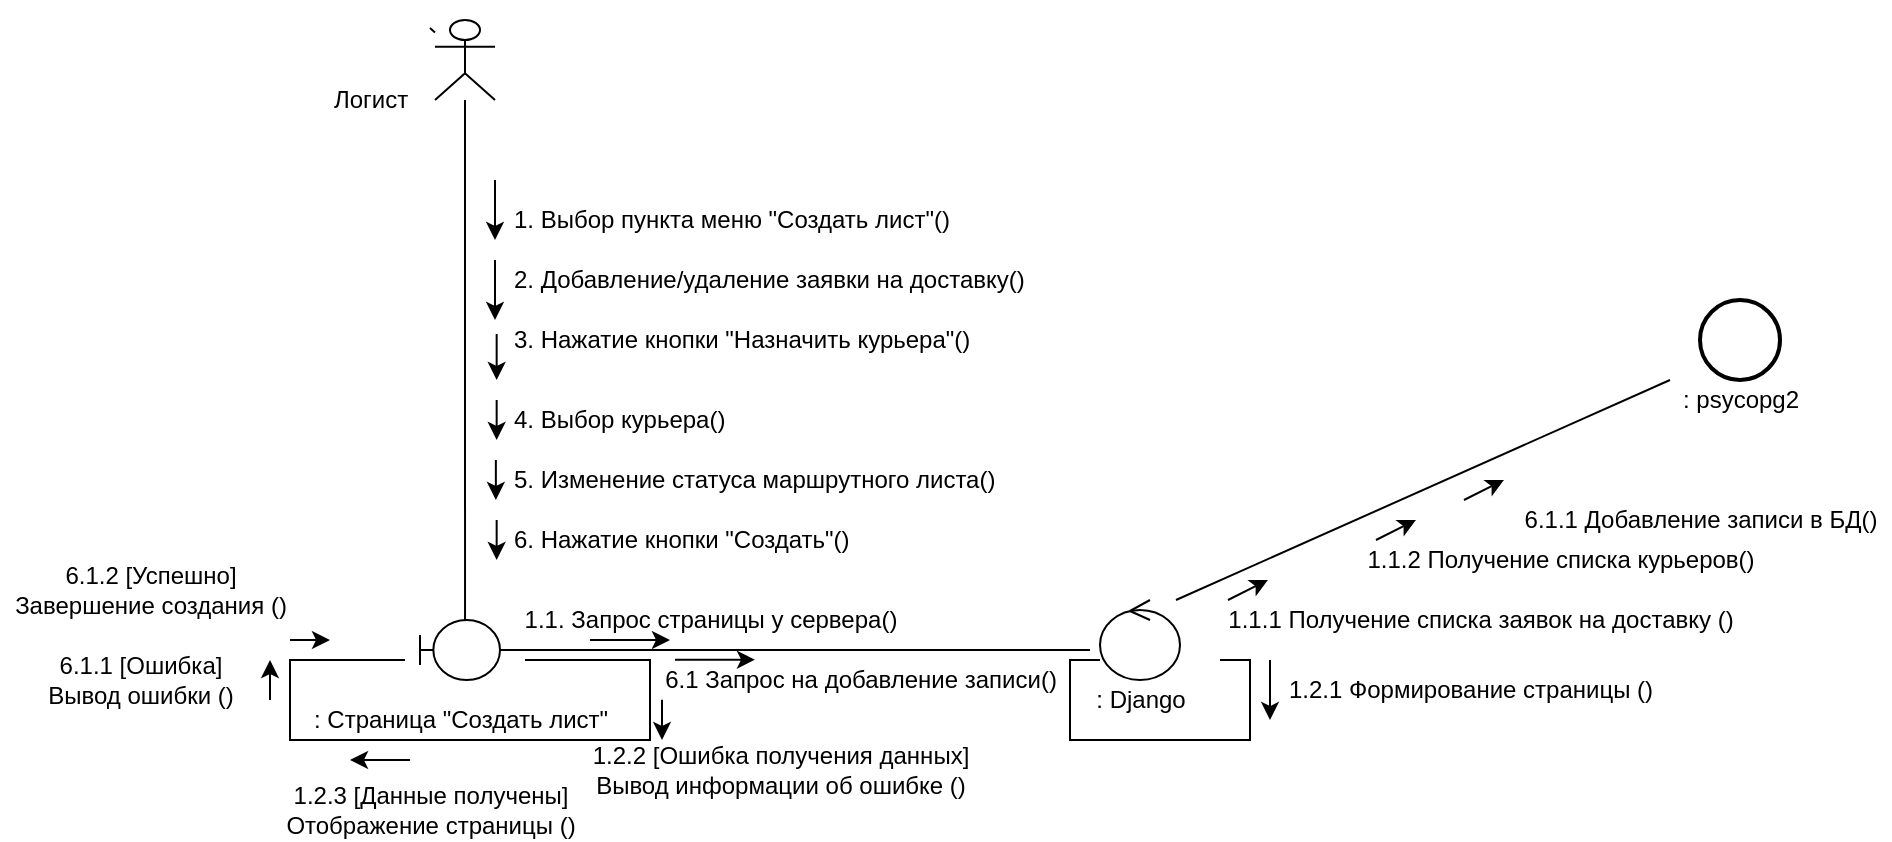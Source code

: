 <mxfile version="13.7.3" type="device" pages="2"><diagram id="EZYm0_BxsU39Xd-c3lcS" name="Просмотр статистики"><mxGraphModel dx="2862" dy="1582" grid="0" gridSize="10" guides="1" tooltips="1" connect="1" arrows="1" fold="1" page="0" pageScale="1" pageWidth="827" pageHeight="1169" math="0" shadow="0"><root><mxCell id="JUMKIgpFb1VX4dYCy38Y-0"/><mxCell id="JUMKIgpFb1VX4dYCy38Y-1" parent="JUMKIgpFb1VX4dYCy38Y-0"/><mxCell id="0zPf-Q8o9wJi6107ILeB-0" value="" style="group" parent="JUMKIgpFb1VX4dYCy38Y-1" vertex="1" connectable="0"><mxGeometry x="-490" y="290" width="155" height="60" as="geometry"/></mxCell><mxCell id="0zPf-Q8o9wJi6107ILeB-1" value="" style="shape=umlBoundary;whiteSpace=wrap;html=1;strokeWidth=1;" parent="0zPf-Q8o9wJi6107ILeB-0" vertex="1"><mxGeometry x="55" width="40" height="30" as="geometry"/></mxCell><mxCell id="0zPf-Q8o9wJi6107ILeB-2" value=": Страница &quot;Создать лист&quot;" style="text;html=1;align=center;verticalAlign=middle;resizable=0;points=[];autosize=1;" parent="0zPf-Q8o9wJi6107ILeB-0" vertex="1"><mxGeometry x="-5" y="40" width="160" height="20" as="geometry"/></mxCell><mxCell id="3cOwLgYvscwYuKz0dLd0-3" value="" style="endArrow=none;html=1;rounded=0;" parent="0zPf-Q8o9wJi6107ILeB-0" edge="1"><mxGeometry width="50" height="50" relative="1" as="geometry"><mxPoint x="107.5" y="20" as="sourcePoint"/><mxPoint x="47.5" y="20" as="targetPoint"/><Array as="points"><mxPoint x="170" y="20"/><mxPoint x="170" y="60"/><mxPoint x="87.5" y="60"/><mxPoint x="57.5" y="60"/><mxPoint x="-10" y="60"/><mxPoint x="-10" y="20"/></Array></mxGeometry></mxCell><mxCell id="0zPf-Q8o9wJi6107ILeB-3" value="" style="group;perimeterSpacing=0;" parent="JUMKIgpFb1VX4dYCy38Y-1" vertex="1" connectable="0"><mxGeometry x="-510" y="-20" width="100" height="60" as="geometry"/></mxCell><mxCell id="0zPf-Q8o9wJi6107ILeB-5" value="Логист" style="text;html=1;align=center;verticalAlign=middle;resizable=0;points=[];autosize=1;" parent="0zPf-Q8o9wJi6107ILeB-3" vertex="1"><mxGeometry x="25" y="40" width="50" height="20" as="geometry"/></mxCell><mxCell id="0zPf-Q8o9wJi6107ILeB-12" value="" style="group" parent="JUMKIgpFb1VX4dYCy38Y-1" vertex="1" connectable="0"><mxGeometry x="190" y="130" width="70" height="60" as="geometry"/></mxCell><mxCell id="0zPf-Q8o9wJi6107ILeB-13" value="" style="ellipse;whiteSpace=wrap;html=1;aspect=fixed;strokeWidth=2;" parent="0zPf-Q8o9wJi6107ILeB-12" vertex="1"><mxGeometry x="15" width="40" height="40" as="geometry"/></mxCell><mxCell id="0zPf-Q8o9wJi6107ILeB-14" value=": psycopg2" style="text;html=1;align=center;verticalAlign=middle;resizable=0;points=[];autosize=1;" parent="0zPf-Q8o9wJi6107ILeB-12" vertex="1"><mxGeometry y="40" width="70" height="20" as="geometry"/></mxCell><mxCell id="0zPf-Q8o9wJi6107ILeB-15" value="" style="endArrow=none;html=1;entryX=0.563;entryY=0;entryDx=0;entryDy=0;entryPerimeter=0;" parent="JUMKIgpFb1VX4dYCy38Y-1" source="0zPf-Q8o9wJi6107ILeB-4" target="0zPf-Q8o9wJi6107ILeB-1" edge="1"><mxGeometry width="50" height="50" relative="1" as="geometry"><mxPoint x="-430" y="-6" as="sourcePoint"/><mxPoint x="-150" y="-6" as="targetPoint"/></mxGeometry></mxCell><mxCell id="0zPf-Q8o9wJi6107ILeB-18" value="" style="endArrow=none;html=1;" parent="JUMKIgpFb1VX4dYCy38Y-1" edge="1"><mxGeometry width="50" height="50" relative="1" as="geometry"><mxPoint x="-57" y="280" as="sourcePoint"/><mxPoint x="190" y="170" as="targetPoint"/></mxGeometry></mxCell><mxCell id="0zPf-Q8o9wJi6107ILeB-21" value="1. Выбор пункта меню &quot;Создать лист&quot;()" style="text;html=1;align=left;verticalAlign=middle;resizable=0;points=[];autosize=1;" parent="JUMKIgpFb1VX4dYCy38Y-1" vertex="1"><mxGeometry x="-390" y="80" width="230" height="20" as="geometry"/></mxCell><mxCell id="RTxjpvbrwLEkOXmQ_XQo-1" value="" style="endArrow=classic;html=1;" parent="JUMKIgpFb1VX4dYCy38Y-1" edge="1"><mxGeometry width="50" height="50" relative="1" as="geometry"><mxPoint x="-31" y="280.0" as="sourcePoint"/><mxPoint x="-11" y="270" as="targetPoint"/></mxGeometry></mxCell><mxCell id="RTxjpvbrwLEkOXmQ_XQo-2" value="1.1.1 Получение списка заявок на доставку ()" style="text;html=1;align=center;verticalAlign=middle;resizable=0;points=[];autosize=1;" parent="JUMKIgpFb1VX4dYCy38Y-1" vertex="1"><mxGeometry x="-40" y="280" width="270" height="20" as="geometry"/></mxCell><mxCell id="gAyApZecRZTO88nEjd3R-0" value="1.2.2 [Ошибка получения данных] &lt;br&gt;Вывод информации об ошибке ()" style="text;html=1;align=center;verticalAlign=middle;resizable=0;points=[];autosize=1;" parent="JUMKIgpFb1VX4dYCy38Y-1" vertex="1"><mxGeometry x="-355" y="350" width="200" height="30" as="geometry"/></mxCell><mxCell id="gAyApZecRZTO88nEjd3R-1" value="" style="endArrow=classic;html=1;" parent="JUMKIgpFb1VX4dYCy38Y-1" edge="1"><mxGeometry width="50" height="50" relative="1" as="geometry"><mxPoint x="-314" y="329.9" as="sourcePoint"/><mxPoint x="-314" y="350" as="targetPoint"/></mxGeometry></mxCell><mxCell id="gAyApZecRZTO88nEjd3R-2" value="1.2.3 [Данные получены] &lt;br&gt;Отображение страницы ()" style="text;html=1;align=center;verticalAlign=middle;resizable=0;points=[];autosize=1;" parent="JUMKIgpFb1VX4dYCy38Y-1" vertex="1"><mxGeometry x="-510" y="370" width="160" height="30" as="geometry"/></mxCell><mxCell id="gAyApZecRZTO88nEjd3R-3" value="" style="endArrow=classic;html=1;" parent="JUMKIgpFb1VX4dYCy38Y-1" edge="1"><mxGeometry width="50" height="50" relative="1" as="geometry"><mxPoint x="-440" y="360" as="sourcePoint"/><mxPoint x="-470" y="360" as="targetPoint"/></mxGeometry></mxCell><mxCell id="CB8fvIQvTWrW4lcUdTAv-0" value="2. Добавление/удаление заявки на доставку()" style="text;html=1;align=left;verticalAlign=middle;resizable=0;points=[];autosize=1;" parent="JUMKIgpFb1VX4dYCy38Y-1" vertex="1"><mxGeometry x="-390" y="110" width="270" height="20" as="geometry"/></mxCell><mxCell id="CB8fvIQvTWrW4lcUdTAv-1" value="" style="endArrow=classic;html=1;" parent="JUMKIgpFb1VX4dYCy38Y-1" edge="1"><mxGeometry width="50" height="50" relative="1" as="geometry"><mxPoint x="-397.5" y="110" as="sourcePoint"/><mxPoint x="-397.5" y="140" as="targetPoint"/></mxGeometry></mxCell><mxCell id="CB8fvIQvTWrW4lcUdTAv-8" value="3. Нажатие кнопки &quot;Назначить курьера&quot;()" style="text;html=1;align=left;verticalAlign=middle;resizable=0;points=[];autosize=1;" parent="JUMKIgpFb1VX4dYCy38Y-1" vertex="1"><mxGeometry x="-390" y="140" width="240" height="20" as="geometry"/></mxCell><mxCell id="CB8fvIQvTWrW4lcUdTAv-9" value="" style="endArrow=classic;html=1;" parent="JUMKIgpFb1VX4dYCy38Y-1" edge="1"><mxGeometry width="50" height="50" relative="1" as="geometry"><mxPoint x="-396.67" y="147" as="sourcePoint"/><mxPoint x="-396.67" y="170" as="targetPoint"/></mxGeometry></mxCell><mxCell id="CB8fvIQvTWrW4lcUdTAv-10" value="4. Выбор курьера()" style="text;html=1;align=left;verticalAlign=middle;resizable=0;points=[];autosize=1;" parent="JUMKIgpFb1VX4dYCy38Y-1" vertex="1"><mxGeometry x="-390" y="180" width="120" height="20" as="geometry"/></mxCell><mxCell id="CB8fvIQvTWrW4lcUdTAv-11" value="" style="endArrow=classic;html=1;" parent="JUMKIgpFb1VX4dYCy38Y-1" edge="1"><mxGeometry width="50" height="50" relative="1" as="geometry"><mxPoint x="-396.67" y="180.0" as="sourcePoint"/><mxPoint x="-396.67" y="200" as="targetPoint"/></mxGeometry></mxCell><mxCell id="BJ72YnYbSqQfTZgsyjwz-0" value="" style="endArrow=classic;html=1;" parent="JUMKIgpFb1VX4dYCy38Y-1" edge="1"><mxGeometry width="50" height="50" relative="1" as="geometry"><mxPoint x="43" y="250" as="sourcePoint"/><mxPoint x="63" y="240" as="targetPoint"/></mxGeometry></mxCell><mxCell id="BJ72YnYbSqQfTZgsyjwz-1" value="1.1.2 Получение списка курьеров()" style="text;html=1;align=center;verticalAlign=middle;resizable=0;points=[];autosize=1;" parent="JUMKIgpFb1VX4dYCy38Y-1" vertex="1"><mxGeometry x="30" y="250" width="210" height="20" as="geometry"/></mxCell><mxCell id="qpiDzk1lyZIlTjxLSH8o-1" value="5. Изменение статуса маршрутного листа()" style="text;html=1;align=left;verticalAlign=middle;resizable=0;points=[];autosize=1;" parent="JUMKIgpFb1VX4dYCy38Y-1" vertex="1"><mxGeometry x="-390" y="210" width="260" height="20" as="geometry"/></mxCell><mxCell id="qpiDzk1lyZIlTjxLSH8o-2" value="6. Нажатие кнопки&amp;nbsp;&quot;Создать&quot;()" style="text;html=1;align=left;verticalAlign=middle;resizable=0;points=[];autosize=1;" parent="JUMKIgpFb1VX4dYCy38Y-1" vertex="1"><mxGeometry x="-390" y="240" width="180" height="20" as="geometry"/></mxCell><mxCell id="qpiDzk1lyZIlTjxLSH8o-4" value="" style="endArrow=classic;html=1;" parent="JUMKIgpFb1VX4dYCy38Y-1" edge="1"><mxGeometry width="50" height="50" relative="1" as="geometry"><mxPoint x="87" y="230" as="sourcePoint"/><mxPoint x="107" y="220" as="targetPoint"/></mxGeometry></mxCell><mxCell id="3cOwLgYvscwYuKz0dLd0-0" value="" style="group" parent="JUMKIgpFb1VX4dYCy38Y-1" vertex="1" connectable="0"><mxGeometry x="-100" y="280" width="55" height="60" as="geometry"/></mxCell><mxCell id="3cOwLgYvscwYuKz0dLd0-1" value="" style="ellipse;shape=umlControl;whiteSpace=wrap;html=1;strokeWidth=1;" parent="3cOwLgYvscwYuKz0dLd0-0" vertex="1"><mxGeometry x="5" width="40" height="40" as="geometry"/></mxCell><mxCell id="3cOwLgYvscwYuKz0dLd0-2" value=": Django" style="text;html=1;align=center;verticalAlign=middle;resizable=0;points=[];autosize=1;" parent="3cOwLgYvscwYuKz0dLd0-0" vertex="1"><mxGeometry x="-5" y="40" width="60" height="20" as="geometry"/></mxCell><mxCell id="3cOwLgYvscwYuKz0dLd0-4" value="" style="endArrow=classic;html=1;" parent="JUMKIgpFb1VX4dYCy38Y-1" edge="1"><mxGeometry width="50" height="50" relative="1" as="geometry"><mxPoint x="-350" y="300" as="sourcePoint"/><mxPoint x="-310" y="300" as="targetPoint"/></mxGeometry></mxCell><mxCell id="3cOwLgYvscwYuKz0dLd0-5" value="6.1.1 Добавление записи в БД()" style="text;html=1;align=center;verticalAlign=middle;resizable=0;points=[];autosize=1;" parent="JUMKIgpFb1VX4dYCy38Y-1" vertex="1"><mxGeometry x="110" y="230" width="190" height="20" as="geometry"/></mxCell><mxCell id="3cOwLgYvscwYuKz0dLd0-6" value="" style="endArrow=classic;html=1;" parent="JUMKIgpFb1VX4dYCy38Y-1" edge="1"><mxGeometry width="50" height="50" relative="1" as="geometry"><mxPoint x="-397.07" y="210" as="sourcePoint"/><mxPoint x="-397.07" y="230" as="targetPoint"/></mxGeometry></mxCell><mxCell id="3cOwLgYvscwYuKz0dLd0-7" value="" style="endArrow=classic;html=1;" parent="JUMKIgpFb1VX4dYCy38Y-1" edge="1"><mxGeometry width="50" height="50" relative="1" as="geometry"><mxPoint x="-396.67" y="240" as="sourcePoint"/><mxPoint x="-396.67" y="260" as="targetPoint"/></mxGeometry></mxCell><mxCell id="0zPf-Q8o9wJi6107ILeB-4" value="" style="shape=umlActor;verticalLabelPosition=bottom;verticalAlign=top;html=1;outlineConnect=0;" parent="JUMKIgpFb1VX4dYCy38Y-1" vertex="1"><mxGeometry x="-427.5" y="-10" width="30" height="40" as="geometry"/></mxCell><mxCell id="HagFOE248XmV4XErYOGX-0" value="" style="endArrow=none;html=1;" parent="JUMKIgpFb1VX4dYCy38Y-1" target="0zPf-Q8o9wJi6107ILeB-4" edge="1"><mxGeometry width="50" height="50" relative="1" as="geometry"><mxPoint x="-430" y="-6" as="sourcePoint"/><mxPoint x="-150" y="-6" as="targetPoint"/></mxGeometry></mxCell><mxCell id="HagFOE248XmV4XErYOGX-1" value="" style="endArrow=classic;html=1;" parent="JUMKIgpFb1VX4dYCy38Y-1" edge="1"><mxGeometry width="50" height="50" relative="1" as="geometry"><mxPoint x="-397.5" y="70" as="sourcePoint"/><mxPoint x="-397.5" y="100" as="targetPoint"/></mxGeometry></mxCell><mxCell id="HagFOE248XmV4XErYOGX-2" style="edgeStyle=orthogonalEdgeStyle;rounded=0;orthogonalLoop=1;jettySize=auto;html=1;endArrow=none;endFill=0;" parent="JUMKIgpFb1VX4dYCy38Y-1" source="0zPf-Q8o9wJi6107ILeB-1" edge="1"><mxGeometry relative="1" as="geometry"><mxPoint x="-100" y="305" as="targetPoint"/></mxGeometry></mxCell><mxCell id="HagFOE248XmV4XErYOGX-3" value="1.1. Запрос страницы у сервера()" style="text;html=1;align=center;verticalAlign=middle;resizable=0;points=[];autosize=1;" parent="JUMKIgpFb1VX4dYCy38Y-1" vertex="1"><mxGeometry x="-390" y="280" width="200" height="20" as="geometry"/></mxCell><mxCell id="HagFOE248XmV4XErYOGX-6" value="6.1 Запрос на добавление записи()" style="text;html=1;align=center;verticalAlign=middle;resizable=0;points=[];autosize=1;" parent="JUMKIgpFb1VX4dYCy38Y-1" vertex="1"><mxGeometry x="-320" y="310" width="210" height="20" as="geometry"/></mxCell><mxCell id="HagFOE248XmV4XErYOGX-7" value="" style="endArrow=classic;html=1;" parent="JUMKIgpFb1VX4dYCy38Y-1" edge="1"><mxGeometry width="50" height="50" relative="1" as="geometry"><mxPoint x="-307.5" y="309.83" as="sourcePoint"/><mxPoint x="-267.5" y="309.83" as="targetPoint"/></mxGeometry></mxCell><mxCell id="yhTw3HMrIsR-asSsiqFa-0" value="" style="endArrow=classic;html=1;" parent="JUMKIgpFb1VX4dYCy38Y-1" edge="1"><mxGeometry width="50" height="50" relative="1" as="geometry"><mxPoint x="-500" y="300" as="sourcePoint"/><mxPoint x="-480" y="300" as="targetPoint"/></mxGeometry></mxCell><mxCell id="XlASXdRqv7tQS8LmAh_a-0" value="6.1.2 [Успешно] &lt;br&gt;Завершение создания ()" style="text;html=1;align=center;verticalAlign=middle;resizable=0;points=[];autosize=1;" parent="JUMKIgpFb1VX4dYCy38Y-1" vertex="1"><mxGeometry x="-645" y="260" width="150" height="30" as="geometry"/></mxCell><mxCell id="XlASXdRqv7tQS8LmAh_a-1" value="6.1.1 [Ошибка] &lt;br&gt;Вывод ошибки ()" style="text;html=1;align=center;verticalAlign=middle;resizable=0;points=[];autosize=1;" parent="JUMKIgpFb1VX4dYCy38Y-1" vertex="1"><mxGeometry x="-630" y="305" width="110" height="30" as="geometry"/></mxCell><mxCell id="XlASXdRqv7tQS8LmAh_a-2" value="" style="endArrow=classic;html=1;" parent="JUMKIgpFb1VX4dYCy38Y-1" edge="1"><mxGeometry width="50" height="50" relative="1" as="geometry"><mxPoint x="-510" y="330" as="sourcePoint"/><mxPoint x="-510" y="310" as="targetPoint"/></mxGeometry></mxCell><mxCell id="d6Ilr9ynrTzI8XatEU6W-0" value="" style="endArrow=classic;html=1;" parent="JUMKIgpFb1VX4dYCy38Y-1" edge="1"><mxGeometry width="50" height="50" relative="1" as="geometry"><mxPoint x="-10" y="310" as="sourcePoint"/><mxPoint x="-10" y="340" as="targetPoint"/></mxGeometry></mxCell><mxCell id="0Mnh5uWZaUjAldK79l2p-0" value="" style="endArrow=none;html=1;rounded=0;" parent="JUMKIgpFb1VX4dYCy38Y-1" edge="1"><mxGeometry width="50" height="50" relative="1" as="geometry"><mxPoint x="-35" y="310.0" as="sourcePoint"/><mxPoint x="-95" y="310.0" as="targetPoint"/><Array as="points"><mxPoint x="-20" y="310"/><mxPoint x="-20" y="350"/><mxPoint x="-40" y="350"/><mxPoint x="-55" y="350"/><mxPoint x="-85" y="350"/><mxPoint x="-110" y="350"/><mxPoint x="-110" y="310"/></Array></mxGeometry></mxCell><mxCell id="0Mnh5uWZaUjAldK79l2p-1" value="1.2.1 Формирование страницы ()" style="text;html=1;align=center;verticalAlign=middle;resizable=0;points=[];autosize=1;" parent="JUMKIgpFb1VX4dYCy38Y-1" vertex="1"><mxGeometry x="-10" y="315" width="200" height="20" as="geometry"/></mxCell></root></mxGraphModel></diagram><diagram id="f9VZd1Za5MbnEgQle8x6" name="Регистрация"><mxGraphModel dx="2862" dy="1582" grid="0" gridSize="10" guides="1" tooltips="1" connect="1" arrows="1" fold="1" page="0" pageScale="1" pageWidth="827" pageHeight="1169" math="0" shadow="0"><root><mxCell id="KnuLP14ZDypgVbHklZB_-0"/><mxCell id="KnuLP14ZDypgVbHklZB_-1" parent="KnuLP14ZDypgVbHklZB_-0"/><mxCell id="F5zzAJVbyebHgxS0L2Ic-47" value="" style="group" parent="KnuLP14ZDypgVbHklZB_-1" vertex="1" connectable="0"><mxGeometry x="-480" y="300" width="155" height="60" as="geometry"/></mxCell><mxCell id="F5zzAJVbyebHgxS0L2Ic-48" value="" style="shape=umlBoundary;whiteSpace=wrap;html=1;strokeWidth=1;" parent="F5zzAJVbyebHgxS0L2Ic-47" vertex="1"><mxGeometry x="55" width="40" height="30" as="geometry"/></mxCell><mxCell id="F5zzAJVbyebHgxS0L2Ic-49" value=": Страница &quot;Создать лист&quot;" style="text;html=1;align=center;verticalAlign=middle;resizable=0;points=[];autosize=1;" parent="F5zzAJVbyebHgxS0L2Ic-47" vertex="1"><mxGeometry x="-5" y="40" width="160" height="20" as="geometry"/></mxCell><mxCell id="F5zzAJVbyebHgxS0L2Ic-50" value="" style="endArrow=none;html=1;rounded=0;" parent="F5zzAJVbyebHgxS0L2Ic-47" edge="1"><mxGeometry width="50" height="50" relative="1" as="geometry"><mxPoint x="107.5" y="20" as="sourcePoint"/><mxPoint x="47.5" y="20" as="targetPoint"/><Array as="points"><mxPoint x="170" y="20"/><mxPoint x="170" y="60"/><mxPoint x="87.5" y="60"/><mxPoint x="57.5" y="60"/><mxPoint x="-10" y="60"/><mxPoint x="-10" y="20"/></Array></mxGeometry></mxCell><mxCell id="F5zzAJVbyebHgxS0L2Ic-51" value="" style="group;perimeterSpacing=0;" parent="KnuLP14ZDypgVbHklZB_-1" vertex="1" connectable="0"><mxGeometry x="-500" y="-10" width="100" height="60" as="geometry"/></mxCell><mxCell id="F5zzAJVbyebHgxS0L2Ic-52" value="Администратор" style="text;html=1;align=center;verticalAlign=middle;resizable=0;points=[];autosize=1;" parent="F5zzAJVbyebHgxS0L2Ic-51" vertex="1"><mxGeometry y="40" width="100" height="20" as="geometry"/></mxCell><mxCell id="F5zzAJVbyebHgxS0L2Ic-53" value="" style="group" parent="KnuLP14ZDypgVbHklZB_-1" vertex="1" connectable="0"><mxGeometry x="280" y="140" width="70" height="60" as="geometry"/></mxCell><mxCell id="F5zzAJVbyebHgxS0L2Ic-54" value="" style="ellipse;whiteSpace=wrap;html=1;aspect=fixed;strokeWidth=2;" parent="F5zzAJVbyebHgxS0L2Ic-53" vertex="1"><mxGeometry x="15" width="40" height="40" as="geometry"/></mxCell><mxCell id="F5zzAJVbyebHgxS0L2Ic-55" value=": psycopg2" style="text;html=1;align=center;verticalAlign=middle;resizable=0;points=[];autosize=1;" parent="F5zzAJVbyebHgxS0L2Ic-53" vertex="1"><mxGeometry y="40" width="70" height="20" as="geometry"/></mxCell><mxCell id="F5zzAJVbyebHgxS0L2Ic-56" value="" style="endArrow=none;html=1;entryX=0.563;entryY=0;entryDx=0;entryDy=0;entryPerimeter=0;" parent="KnuLP14ZDypgVbHklZB_-1" source="F5zzAJVbyebHgxS0L2Ic-83" target="F5zzAJVbyebHgxS0L2Ic-48" edge="1"><mxGeometry width="50" height="50" relative="1" as="geometry"><mxPoint x="-420" y="4" as="sourcePoint"/><mxPoint x="-140" y="4" as="targetPoint"/></mxGeometry></mxCell><mxCell id="F5zzAJVbyebHgxS0L2Ic-57" value="" style="endArrow=none;html=1;" parent="KnuLP14ZDypgVbHklZB_-1" edge="1"><mxGeometry width="50" height="50" relative="1" as="geometry"><mxPoint x="60" y="290" as="sourcePoint"/><mxPoint x="280" y="180" as="targetPoint"/></mxGeometry></mxCell><mxCell id="F5zzAJVbyebHgxS0L2Ic-58" value="1. Выбор пункта меню &quot;Создать пользователя&quot;()" style="text;html=1;align=left;verticalAlign=middle;resizable=0;points=[];autosize=1;" parent="KnuLP14ZDypgVbHklZB_-1" vertex="1"><mxGeometry x="-380" y="90" width="280" height="20" as="geometry"/></mxCell><mxCell id="F5zzAJVbyebHgxS0L2Ic-61" value="1.1.3 [Ошибка получения данных] &lt;br&gt;Вывод информации об ошибке ()" style="text;html=1;align=center;verticalAlign=middle;resizable=0;points=[];autosize=1;" parent="KnuLP14ZDypgVbHklZB_-1" vertex="1"><mxGeometry x="-345" y="360" width="200" height="30" as="geometry"/></mxCell><mxCell id="F5zzAJVbyebHgxS0L2Ic-62" value="" style="endArrow=classic;html=1;" parent="KnuLP14ZDypgVbHklZB_-1" edge="1"><mxGeometry width="50" height="50" relative="1" as="geometry"><mxPoint x="-304" y="339.9" as="sourcePoint"/><mxPoint x="-304" y="360" as="targetPoint"/></mxGeometry></mxCell><mxCell id="F5zzAJVbyebHgxS0L2Ic-63" value="1.1.4 [Данные получены] &lt;br&gt;Отображение страницы ()" style="text;html=1;align=center;verticalAlign=middle;resizable=0;points=[];autosize=1;" parent="KnuLP14ZDypgVbHklZB_-1" vertex="1"><mxGeometry x="-500" y="380" width="160" height="30" as="geometry"/></mxCell><mxCell id="F5zzAJVbyebHgxS0L2Ic-64" value="" style="endArrow=classic;html=1;" parent="KnuLP14ZDypgVbHklZB_-1" edge="1"><mxGeometry width="50" height="50" relative="1" as="geometry"><mxPoint x="-430.0" y="370" as="sourcePoint"/><mxPoint x="-460.0" y="370" as="targetPoint"/></mxGeometry></mxCell><mxCell id="F5zzAJVbyebHgxS0L2Ic-65" value="2. Ввод ФИО пользователя()" style="text;html=1;align=left;verticalAlign=middle;resizable=0;points=[];autosize=1;" parent="KnuLP14ZDypgVbHklZB_-1" vertex="1"><mxGeometry x="-380" y="120" width="170" height="20" as="geometry"/></mxCell><mxCell id="F5zzAJVbyebHgxS0L2Ic-66" value="" style="endArrow=classic;html=1;" parent="KnuLP14ZDypgVbHklZB_-1" edge="1"><mxGeometry width="50" height="50" relative="1" as="geometry"><mxPoint x="-387.5" y="120" as="sourcePoint"/><mxPoint x="-387.5" y="150" as="targetPoint"/></mxGeometry></mxCell><mxCell id="F5zzAJVbyebHgxS0L2Ic-67" value="3. Ввод логина пользователя()" style="text;html=1;align=left;verticalAlign=middle;resizable=0;points=[];autosize=1;" parent="KnuLP14ZDypgVbHklZB_-1" vertex="1"><mxGeometry x="-380" y="150" width="190" height="20" as="geometry"/></mxCell><mxCell id="F5zzAJVbyebHgxS0L2Ic-68" value="" style="endArrow=classic;html=1;" parent="KnuLP14ZDypgVbHklZB_-1" edge="1"><mxGeometry width="50" height="50" relative="1" as="geometry"><mxPoint x="-386.67" y="157" as="sourcePoint"/><mxPoint x="-386.67" y="180" as="targetPoint"/></mxGeometry></mxCell><mxCell id="F5zzAJVbyebHgxS0L2Ic-69" value="4. Ввод пароля()" style="text;html=1;align=left;verticalAlign=middle;resizable=0;points=[];autosize=1;" parent="KnuLP14ZDypgVbHklZB_-1" vertex="1"><mxGeometry x="-380" y="190" width="110" height="20" as="geometry"/></mxCell><mxCell id="F5zzAJVbyebHgxS0L2Ic-70" value="" style="endArrow=classic;html=1;" parent="KnuLP14ZDypgVbHklZB_-1" edge="1"><mxGeometry width="50" height="50" relative="1" as="geometry"><mxPoint x="-386.67" y="190" as="sourcePoint"/><mxPoint x="-386.67" y="210" as="targetPoint"/></mxGeometry></mxCell><mxCell id="F5zzAJVbyebHgxS0L2Ic-73" value="5. Изменение прав доступа()" style="text;html=1;align=left;verticalAlign=middle;resizable=0;points=[];autosize=1;" parent="KnuLP14ZDypgVbHklZB_-1" vertex="1"><mxGeometry x="-380" y="220" width="180" height="20" as="geometry"/></mxCell><mxCell id="F5zzAJVbyebHgxS0L2Ic-74" value="6. Нажатие кнопки &quot;Создать&quot;()" style="text;html=1;align=left;verticalAlign=middle;resizable=0;points=[];autosize=1;" parent="KnuLP14ZDypgVbHklZB_-1" vertex="1"><mxGeometry x="-380" y="250" width="180" height="20" as="geometry"/></mxCell><mxCell id="F5zzAJVbyebHgxS0L2Ic-75" value="" style="endArrow=classic;html=1;" parent="KnuLP14ZDypgVbHklZB_-1" edge="1"><mxGeometry width="50" height="50" relative="1" as="geometry"><mxPoint x="177" y="240" as="sourcePoint"/><mxPoint x="197" y="230" as="targetPoint"/></mxGeometry></mxCell><mxCell id="F5zzAJVbyebHgxS0L2Ic-76" value="" style="group" parent="KnuLP14ZDypgVbHklZB_-1" vertex="1" connectable="0"><mxGeometry x="20" y="290" width="55" height="60" as="geometry"/></mxCell><mxCell id="F5zzAJVbyebHgxS0L2Ic-77" value="" style="ellipse;shape=umlControl;whiteSpace=wrap;html=1;strokeWidth=1;" parent="F5zzAJVbyebHgxS0L2Ic-76" vertex="1"><mxGeometry x="5" width="40" height="40" as="geometry"/></mxCell><mxCell id="F5zzAJVbyebHgxS0L2Ic-78" value=": Django" style="text;html=1;align=center;verticalAlign=middle;resizable=0;points=[];autosize=1;" parent="F5zzAJVbyebHgxS0L2Ic-76" vertex="1"><mxGeometry x="-5" y="40" width="60" height="20" as="geometry"/></mxCell><mxCell id="F5zzAJVbyebHgxS0L2Ic-79" value="" style="endArrow=classic;html=1;" parent="KnuLP14ZDypgVbHklZB_-1" edge="1"><mxGeometry width="50" height="50" relative="1" as="geometry"><mxPoint x="-340.0" y="310" as="sourcePoint"/><mxPoint x="-300.0" y="310" as="targetPoint"/></mxGeometry></mxCell><mxCell id="F5zzAJVbyebHgxS0L2Ic-80" value="6.1.1 Добавление записи в БД()" style="text;html=1;align=center;verticalAlign=middle;resizable=0;points=[];autosize=1;" parent="KnuLP14ZDypgVbHklZB_-1" vertex="1"><mxGeometry x="200" y="240" width="190" height="20" as="geometry"/></mxCell><mxCell id="F5zzAJVbyebHgxS0L2Ic-81" value="" style="endArrow=classic;html=1;" parent="KnuLP14ZDypgVbHklZB_-1" edge="1"><mxGeometry width="50" height="50" relative="1" as="geometry"><mxPoint x="-387.07" y="220" as="sourcePoint"/><mxPoint x="-387.07" y="240" as="targetPoint"/></mxGeometry></mxCell><mxCell id="F5zzAJVbyebHgxS0L2Ic-82" value="" style="endArrow=classic;html=1;" parent="KnuLP14ZDypgVbHklZB_-1" edge="1"><mxGeometry width="50" height="50" relative="1" as="geometry"><mxPoint x="-386.67" y="250" as="sourcePoint"/><mxPoint x="-386.67" y="270" as="targetPoint"/></mxGeometry></mxCell><mxCell id="F5zzAJVbyebHgxS0L2Ic-83" value="" style="shape=umlActor;verticalLabelPosition=bottom;verticalAlign=top;html=1;outlineConnect=0;" parent="KnuLP14ZDypgVbHklZB_-1" vertex="1"><mxGeometry x="-417.5" width="30" height="40" as="geometry"/></mxCell><mxCell id="F5zzAJVbyebHgxS0L2Ic-84" value="" style="endArrow=none;html=1;" parent="KnuLP14ZDypgVbHklZB_-1" target="F5zzAJVbyebHgxS0L2Ic-83" edge="1"><mxGeometry width="50" height="50" relative="1" as="geometry"><mxPoint x="-420.0" y="4" as="sourcePoint"/><mxPoint x="-140" y="4" as="targetPoint"/></mxGeometry></mxCell><mxCell id="F5zzAJVbyebHgxS0L2Ic-85" value="" style="endArrow=classic;html=1;" parent="KnuLP14ZDypgVbHklZB_-1" edge="1"><mxGeometry width="50" height="50" relative="1" as="geometry"><mxPoint x="-387.5" y="80" as="sourcePoint"/><mxPoint x="-387.5" y="110" as="targetPoint"/></mxGeometry></mxCell><mxCell id="F5zzAJVbyebHgxS0L2Ic-86" style="edgeStyle=orthogonalEdgeStyle;rounded=0;orthogonalLoop=1;jettySize=auto;html=1;endArrow=none;endFill=0;" parent="KnuLP14ZDypgVbHklZB_-1" source="F5zzAJVbyebHgxS0L2Ic-48" edge="1"><mxGeometry relative="1" as="geometry"><mxPoint x="20" y="315" as="targetPoint"/></mxGeometry></mxCell><mxCell id="F5zzAJVbyebHgxS0L2Ic-87" value="1.1. Запрос страницы у сервера()" style="text;html=1;align=center;verticalAlign=middle;resizable=0;points=[];autosize=1;" parent="KnuLP14ZDypgVbHklZB_-1" vertex="1"><mxGeometry x="-380" y="290" width="200" height="20" as="geometry"/></mxCell><mxCell id="F5zzAJVbyebHgxS0L2Ic-88" value="3.1 Проверка логина на сервере()" style="text;html=1;align=center;verticalAlign=middle;resizable=0;points=[];autosize=1;" parent="KnuLP14ZDypgVbHklZB_-1" vertex="1"><mxGeometry x="-295" y="320" width="200" height="20" as="geometry"/></mxCell><mxCell id="F5zzAJVbyebHgxS0L2Ic-89" value="" style="endArrow=classic;html=1;" parent="KnuLP14ZDypgVbHklZB_-1" edge="1"><mxGeometry width="50" height="50" relative="1" as="geometry"><mxPoint x="-297.5" y="319.83" as="sourcePoint"/><mxPoint x="-257.5" y="319.83" as="targetPoint"/></mxGeometry></mxCell><mxCell id="F5zzAJVbyebHgxS0L2Ic-90" value="" style="endArrow=classic;html=1;" parent="KnuLP14ZDypgVbHklZB_-1" edge="1"><mxGeometry width="50" height="50" relative="1" as="geometry"><mxPoint x="-490.0" y="310" as="sourcePoint"/><mxPoint x="-470.0" y="310" as="targetPoint"/></mxGeometry></mxCell><mxCell id="F5zzAJVbyebHgxS0L2Ic-91" value="6.1.2 [Успешно] &lt;br&gt;Завершение создания ()" style="text;html=1;align=center;verticalAlign=middle;resizable=0;points=[];autosize=1;" parent="KnuLP14ZDypgVbHklZB_-1" vertex="1"><mxGeometry x="-635" y="270" width="150" height="30" as="geometry"/></mxCell><mxCell id="F5zzAJVbyebHgxS0L2Ic-92" value="6.1.1 [Ошибка] &lt;br&gt;Вывод ошибки ()" style="text;html=1;align=center;verticalAlign=middle;resizable=0;points=[];autosize=1;" parent="KnuLP14ZDypgVbHklZB_-1" vertex="1"><mxGeometry x="-620" y="315" width="110" height="30" as="geometry"/></mxCell><mxCell id="F5zzAJVbyebHgxS0L2Ic-93" value="" style="endArrow=classic;html=1;" parent="KnuLP14ZDypgVbHklZB_-1" edge="1"><mxGeometry width="50" height="50" relative="1" as="geometry"><mxPoint x="-500.0" y="340" as="sourcePoint"/><mxPoint x="-500.0" y="320" as="targetPoint"/></mxGeometry></mxCell><mxCell id="F5zzAJVbyebHgxS0L2Ic-94" value="" style="endArrow=none;html=1;rounded=0;" parent="KnuLP14ZDypgVbHklZB_-1" edge="1"><mxGeometry width="50" height="50" relative="1" as="geometry"><mxPoint x="75" y="320.0" as="sourcePoint"/><mxPoint x="15" y="320.0" as="targetPoint"/><Array as="points"><mxPoint x="90" y="320"/><mxPoint x="90" y="360"/><mxPoint x="55" y="360"/><mxPoint x="25" y="360"/><mxPoint y="360"/><mxPoint y="320"/></Array></mxGeometry></mxCell><mxCell id="F5zzAJVbyebHgxS0L2Ic-95" value="" style="endArrow=classic;html=1;" parent="KnuLP14ZDypgVbHklZB_-1" edge="1"><mxGeometry width="50" height="50" relative="1" as="geometry"><mxPoint x="100" y="320" as="sourcePoint"/><mxPoint x="100" y="350" as="targetPoint"/></mxGeometry></mxCell><mxCell id="_iBRclnwNApe4PqoLKtP-0" value="1.1.1 Формирование страницы()" style="text;html=1;align=center;verticalAlign=middle;resizable=0;points=[];autosize=1;" parent="KnuLP14ZDypgVbHklZB_-1" vertex="1"><mxGeometry x="85" y="325" width="190" height="20" as="geometry"/></mxCell><mxCell id="_iBRclnwNApe4PqoLKtP-1" value="" style="endArrow=classic;html=1;" parent="KnuLP14ZDypgVbHklZB_-1" edge="1"><mxGeometry width="50" height="50" relative="1" as="geometry"><mxPoint x="130" y="270.0" as="sourcePoint"/><mxPoint x="150" y="260.0" as="targetPoint"/></mxGeometry></mxCell><mxCell id="_iBRclnwNApe4PqoLKtP-2" value="3.1.1 Поиск логина в БД()" style="text;html=1;align=center;verticalAlign=middle;resizable=0;points=[];autosize=1;" parent="KnuLP14ZDypgVbHklZB_-1" vertex="1"><mxGeometry x="150" y="260" width="160" height="20" as="geometry"/></mxCell><mxCell id="_iBRclnwNApe4PqoLKtP-3" value="" style="endArrow=classic;html=1;" parent="KnuLP14ZDypgVbHklZB_-1" edge="1"><mxGeometry width="50" height="50" relative="1" as="geometry"><mxPoint x="-160.0" y="310.0" as="sourcePoint"/><mxPoint x="-120.0" y="310.0" as="targetPoint"/></mxGeometry></mxCell><mxCell id="_iBRclnwNApe4PqoLKtP-4" value="6.1 Запрос на добавление записи()" style="text;html=1;align=center;verticalAlign=middle;resizable=0;points=[];autosize=1;" parent="KnuLP14ZDypgVbHklZB_-1" vertex="1"><mxGeometry x="-180" y="291" width="210" height="20" as="geometry"/></mxCell></root></mxGraphModel></diagram></mxfile>